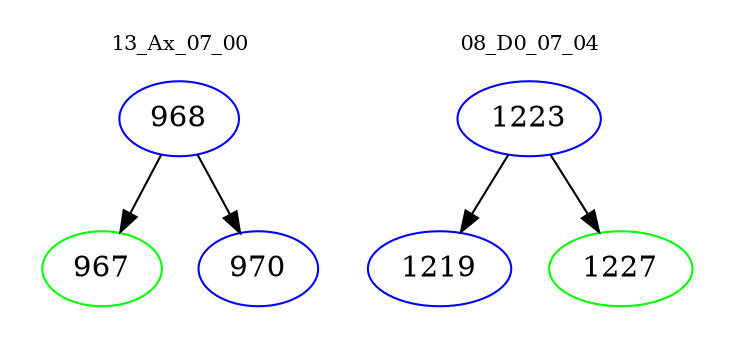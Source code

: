 digraph{
subgraph cluster_0 {
color = white
label = "13_Ax_07_00";
fontsize=10;
T0_968 [label="968", color="blue"]
T0_968 -> T0_967 [color="black"]
T0_967 [label="967", color="green"]
T0_968 -> T0_970 [color="black"]
T0_970 [label="970", color="blue"]
}
subgraph cluster_1 {
color = white
label = "08_D0_07_04";
fontsize=10;
T1_1223 [label="1223", color="blue"]
T1_1223 -> T1_1219 [color="black"]
T1_1219 [label="1219", color="blue"]
T1_1223 -> T1_1227 [color="black"]
T1_1227 [label="1227", color="green"]
}
}
